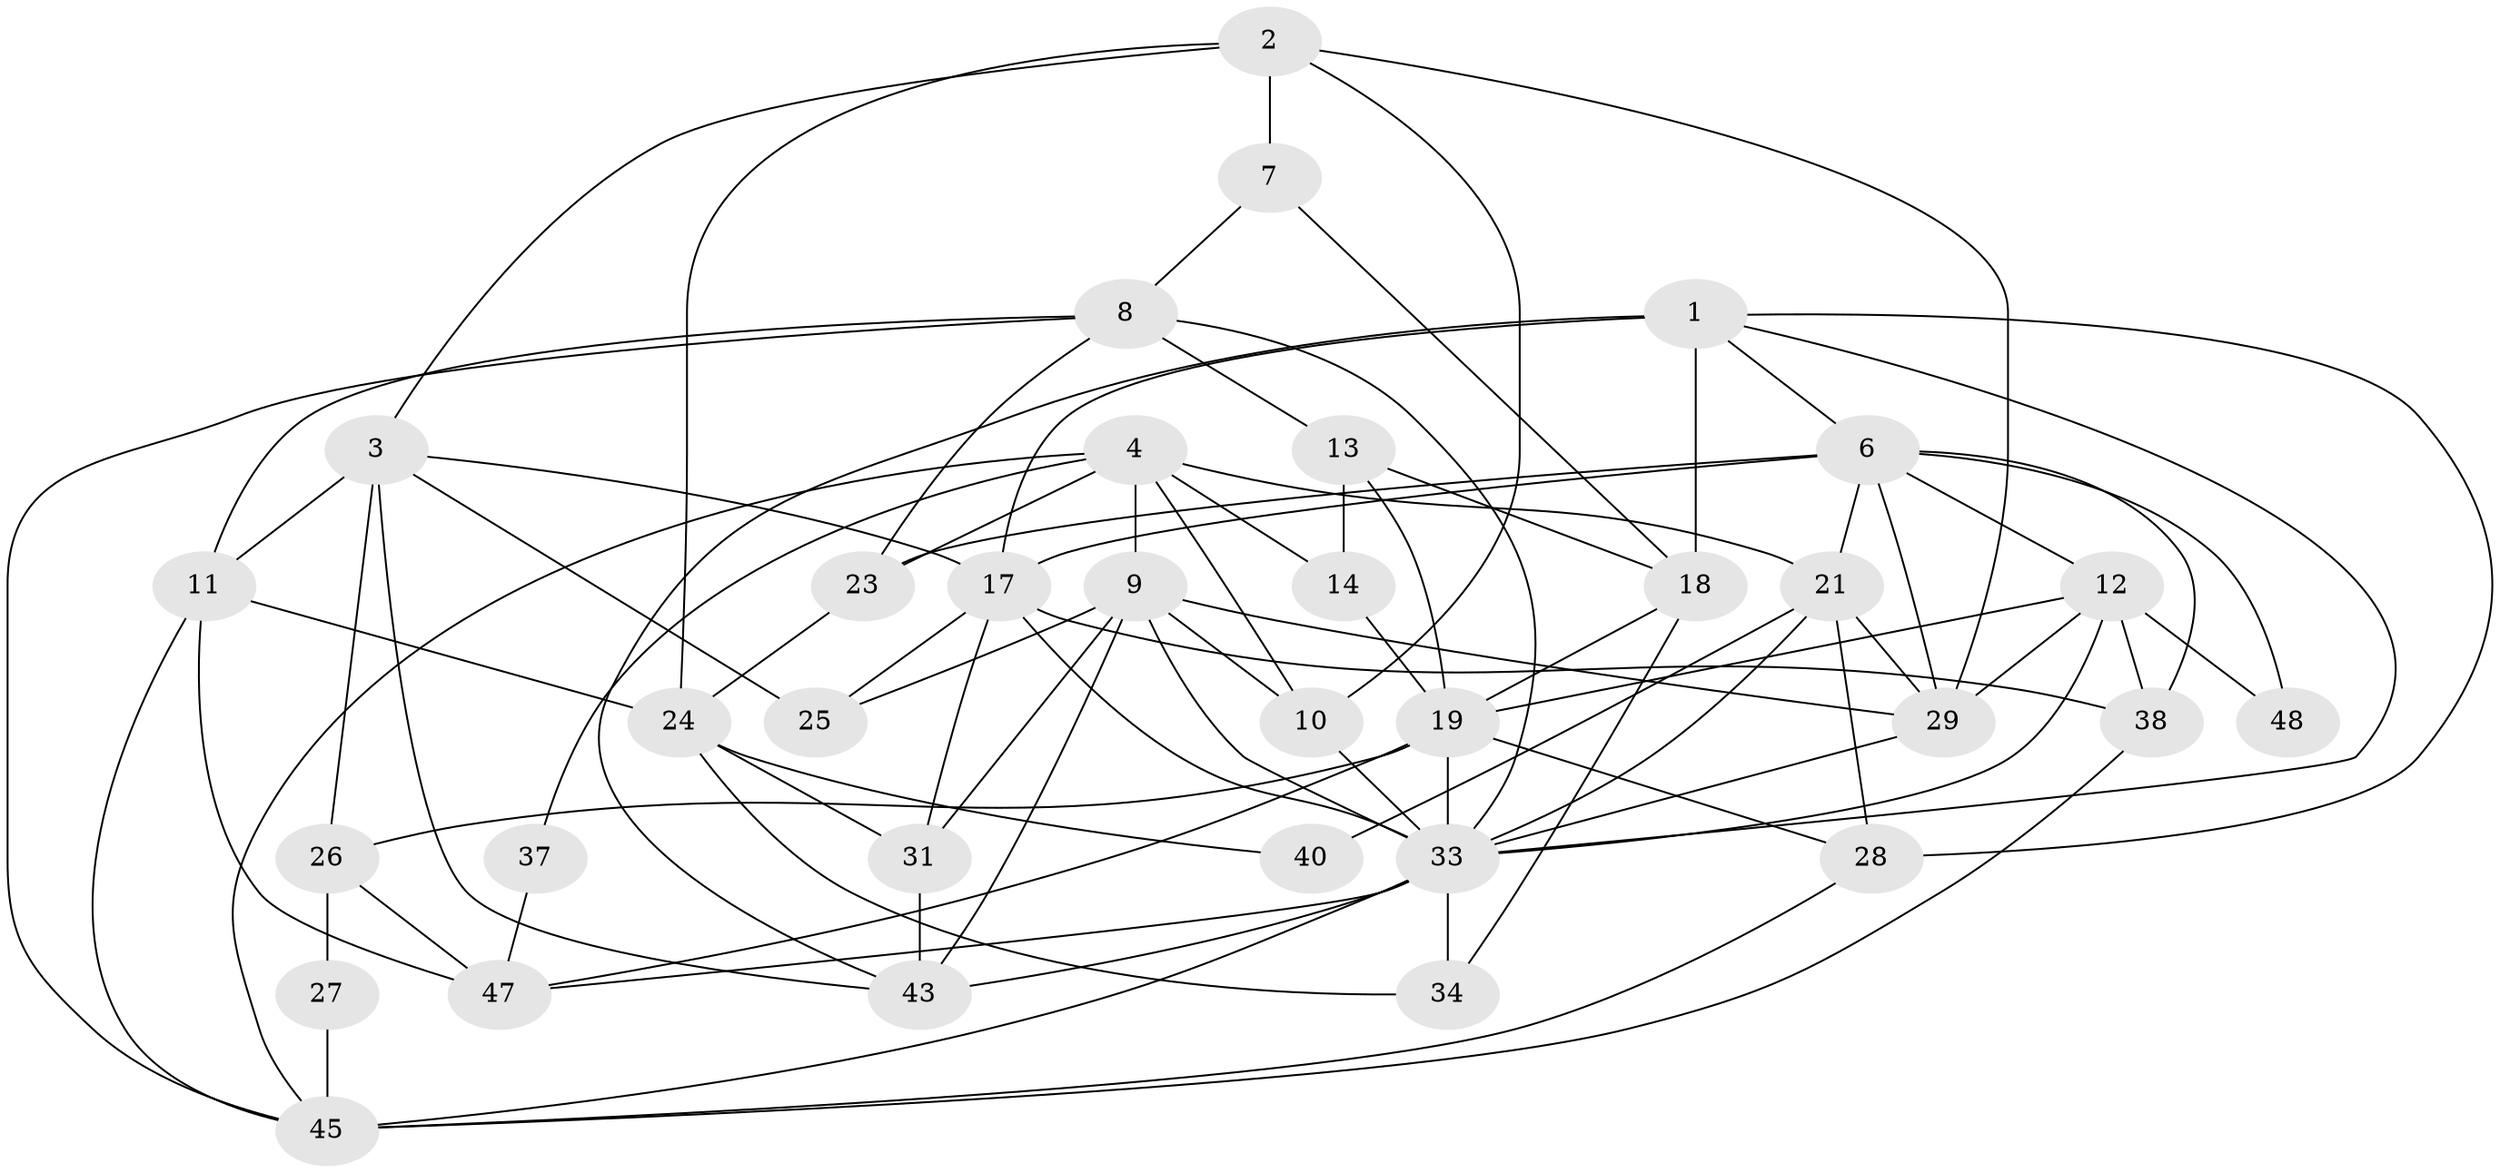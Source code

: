 // original degree distribution, {3: 0.26785714285714285, 4: 0.25, 6: 0.08928571428571429, 2: 0.14285714285714285, 5: 0.19642857142857142, 7: 0.03571428571428571, 8: 0.017857142857142856}
// Generated by graph-tools (version 1.1) at 2025/11/02/27/25 16:11:18]
// undirected, 34 vertices, 86 edges
graph export_dot {
graph [start="1"]
  node [color=gray90,style=filled];
  1 [super="+42"];
  2 [super="+16"];
  3 [super="+5"];
  4 [super="+32"];
  6 [super="+54"];
  7;
  8 [super="+22"];
  9 [super="+20"];
  10 [super="+30"];
  11 [super="+15"];
  12 [super="+41"];
  13 [super="+52"];
  14;
  17 [super="+46"];
  18;
  19 [super="+55"];
  21 [super="+36"];
  23 [super="+35"];
  24 [super="+49"];
  25;
  26 [super="+56"];
  27;
  28;
  29 [super="+39"];
  31;
  33 [super="+44"];
  34;
  37;
  38;
  40;
  43 [super="+50"];
  45 [super="+51"];
  47 [super="+53"];
  48;
  1 -- 28;
  1 -- 43;
  1 -- 18;
  1 -- 17 [weight=2];
  1 -- 33;
  1 -- 6;
  2 -- 24;
  2 -- 3;
  2 -- 10;
  2 -- 29;
  2 -- 7;
  3 -- 11;
  3 -- 43;
  3 -- 17;
  3 -- 25;
  3 -- 26 [weight=3];
  4 -- 14;
  4 -- 45;
  4 -- 10;
  4 -- 23;
  4 -- 9;
  4 -- 37;
  4 -- 21;
  6 -- 38;
  6 -- 12;
  6 -- 23;
  6 -- 29;
  6 -- 48;
  6 -- 17;
  6 -- 21;
  7 -- 18;
  7 -- 8;
  8 -- 45;
  8 -- 13;
  8 -- 23;
  8 -- 11;
  8 -- 33;
  9 -- 43;
  9 -- 33;
  9 -- 10;
  9 -- 25;
  9 -- 31;
  9 -- 29;
  10 -- 33;
  11 -- 47 [weight=2];
  11 -- 45;
  11 -- 24;
  12 -- 48;
  12 -- 33;
  12 -- 38;
  12 -- 19;
  12 -- 29;
  13 -- 18;
  13 -- 19;
  13 -- 14;
  14 -- 19;
  17 -- 25;
  17 -- 38;
  17 -- 31;
  17 -- 33;
  18 -- 34;
  18 -- 19;
  19 -- 33;
  19 -- 28;
  19 -- 47;
  19 -- 26;
  21 -- 28;
  21 -- 40;
  21 -- 29;
  21 -- 33;
  23 -- 24;
  24 -- 34;
  24 -- 40;
  24 -- 31;
  26 -- 27;
  26 -- 47;
  27 -- 45;
  28 -- 45;
  29 -- 33;
  31 -- 43;
  33 -- 43;
  33 -- 47;
  33 -- 45;
  33 -- 34;
  37 -- 47;
  38 -- 45;
}
